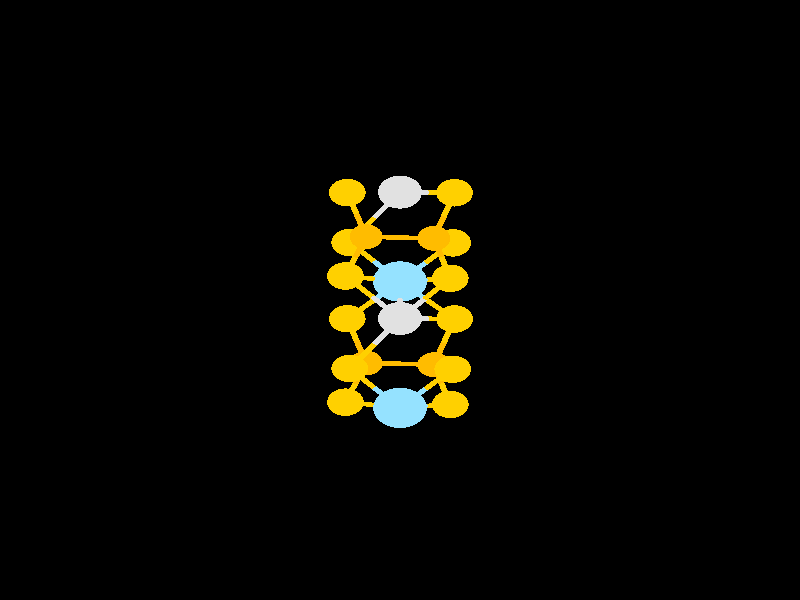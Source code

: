#include "colors.inc"
#include "finish.inc"

global_settings {assumed_gamma 1 max_trace_level 6}
background {color White transmit 1.0}
camera {orthographic
  right -26.25*x up 26.25*y
  direction 1.00*z
  location <0,0,50.00> look_at <0,0,0>}


light_source {<  2.00,   3.00,  40.00> color White
  area_light <0.70, 0, 0>, <0, 0.70, 0>, 3, 3
  adaptive 1 jitter}
// no fog
#declare simple = finish {phong 0.7}
#declare pale = finish {ambient 0.5 diffuse 0.85 roughness 0.001 specular 0.200 }
#declare intermediate = finish {ambient 0.3 diffuse 0.6 specular 0.1 roughness 0.04}
#declare vmd = finish {ambient 0.0 diffuse 0.65 phong 0.1 phong_size 40.0 specular 0.5 }
#declare jmol = finish {ambient 0.2 diffuse 0.6 specular 1 roughness 0.001 metallic}
#declare ase2 = finish {ambient 0.05 brilliance 3 diffuse 0.6 metallic specular 0.7 roughness 0.04 reflection 0.15}
#declare ase3 = finish {ambient 0.15 brilliance 2 diffuse 0.6 metallic specular 1.0 roughness 0.001 reflection 0.0}
#declare glass = finish {ambient 0.05 diffuse 0.3 specular 1.0 roughness 0.001}
#declare glass2 = finish {ambient 0.01 diffuse 0.3 specular 1.0 reflection 0.25 roughness 0.001}
#declare Rcell = 0.000;
#declare Rbond = 0.100;

#macro atom(LOC, R, COL, TRANS, FIN)
  sphere{LOC, R texture{pigment{color COL transmit TRANS} finish{FIN}}}
#end
#macro constrain(LOC, R, COL, TRANS FIN)
union{torus{R, Rcell rotate 45*z texture{pigment{color COL transmit TRANS} finish{FIN}}}
     torus{R, Rcell rotate -45*z texture{pigment{color COL transmit TRANS} finish{FIN}}}
     translate LOC}
#end

cylinder {< 12.50, -12.50, -25.00>, < 12.50, -12.50,   0.00>, Rcell pigment {Black}}
cylinder {< 12.50,  12.50, -25.00>, < 12.50,  12.50,   0.00>, Rcell pigment {Black}}
cylinder {<-12.50,  12.50, -25.00>, <-12.50,  12.50,   0.00>, Rcell pigment {Black}}
cylinder {<-12.50, -12.50, -25.00>, <-12.50, -12.50,   0.00>, Rcell pigment {Black}}
cylinder {< 12.50, -12.50, -25.00>, < 12.50,  12.50, -25.00>, Rcell pigment {Black}}
cylinder {< 12.50, -12.50,   0.00>, < 12.50,  12.50,   0.00>, Rcell pigment {Black}}
cylinder {<-12.50, -12.50,   0.00>, <-12.50,  12.50,   0.00>, Rcell pigment {Black}}
cylinder {<-12.50, -12.50, -25.00>, <-12.50,  12.50, -25.00>, Rcell pigment {Black}}
cylinder {< 12.50, -12.50, -25.00>, <-12.50, -12.50, -25.00>, Rcell pigment {Black}}
cylinder {< 12.50, -12.50,   0.00>, <-12.50, -12.50,   0.00>, Rcell pigment {Black}}
cylinder {< 12.50,  12.50,   0.00>, <-12.50,  12.50,   0.00>, Rcell pigment {Black}}
cylinder {< 12.50,  12.50, -25.00>, <-12.50,  12.50, -25.00>, Rcell pigment {Black}}
atom(< -1.11,  -2.76, -17.39>, 0.54, rgb <1.00, 0.50, 0.00>, 0.0, ase3) // #0
atom(<  1.11,  -2.83, -17.43>, 0.54, rgb <1.00, 0.50, 0.00>, 0.0, ase3) // #1
atom(<  0.00,  -4.72, -14.08>, 0.88, rgb <0.30, 0.76, 1.00>, 0.0, ase3) // #2
atom(< -1.11,  -2.76, -11.01>, 0.54, rgb <1.00, 0.50, 0.00>, 0.0, ase3) // #3
atom(<  1.11,  -2.83, -11.05>, 0.54, rgb <1.00, 0.50, 0.00>, 0.0, ase3) // #4
atom(<  0.00,   0.81, -17.27>, 0.88, rgb <0.30, 0.76, 1.00>, 0.0, ase3) // #5
atom(< -1.73,  -0.82, -18.27>, 0.60, rgb <1.00, 0.63, 0.00>, 0.0, ase3) // #6
atom(< -0.00,  -0.81, -14.46>, 0.72, rgb <0.75, 0.75, 0.75>, 0.0, ase3) // #7
atom(< -1.65,  -3.00, -15.24>, 0.60, rgb <1.00, 0.63, 0.00>, 0.0, ase3) // #8
atom(< -1.79,  -4.47, -12.32>, 0.60, rgb <1.00, 0.63, 0.00>, 0.0, ase3) // #9
atom(<  1.73,  -3.03, -13.17>, 0.60, rgb <1.00, 0.63, 0.00>, 0.0, ase3) // #10
atom(<  1.79,  -0.83, -16.60>, 0.60, rgb <1.00, 0.63, 0.00>, 0.0, ase3) // #11
atom(<  1.65,  -4.57, -16.14>, 0.60, rgb <1.00, 0.63, 0.00>, 0.0, ase3) // #12
atom(< -1.11,   2.77, -14.20>, 0.54, rgb <1.00, 0.50, 0.00>, 0.0, ase3) // #13
atom(<  1.11,   2.70, -14.24>, 0.54, rgb <1.00, 0.50, 0.00>, 0.0, ase3) // #14
atom(< -0.00,   4.72, -17.65>, 0.72, rgb <0.75, 0.75, 0.75>, 0.0, ase3) // #15
atom(< -1.65,   2.52, -18.43>, 0.60, rgb <1.00, 0.63, 0.00>, 0.0, ase3) // #16
atom(< -1.79,   1.05, -15.51>, 0.60, rgb <1.00, 0.63, 0.00>, 0.0, ase3) // #17
atom(<  1.73,   2.50, -16.36>, 0.60, rgb <1.00, 0.63, 0.00>, 0.0, ase3) // #18
atom(<  0.00,  -4.72,  -7.70>, 0.88, rgb <0.30, 0.76, 1.00>, 0.0, ase3) // #19
atom(<  0.00,   0.81, -10.89>, 0.88, rgb <0.30, 0.76, 1.00>, 0.0, ase3) // #20
atom(< -1.73,  -0.82, -11.89>, 0.60, rgb <1.00, 0.63, 0.00>, 0.0, ase3) // #21
atom(< -0.00,  -0.81,  -8.08>, 0.72, rgb <0.75, 0.75, 0.75>, 0.0, ase3) // #22
atom(< -1.65,  -3.00,  -8.86>, 0.60, rgb <1.00, 0.63, 0.00>, 0.0, ase3) // #23
atom(<  1.73,  -3.03,  -6.79>, 0.60, rgb <1.00, 0.63, 0.00>, 0.0, ase3) // #24
atom(<  1.79,  -0.83, -10.22>, 0.60, rgb <1.00, 0.63, 0.00>, 0.0, ase3) // #25
atom(<  1.65,  -4.57,  -9.76>, 0.60, rgb <1.00, 0.63, 0.00>, 0.0, ase3) // #26
atom(< -1.11,   2.77,  -7.82>, 0.54, rgb <1.00, 0.50, 0.00>, 0.0, ase3) // #27
atom(<  1.11,   2.70,  -7.86>, 0.54, rgb <1.00, 0.50, 0.00>, 0.0, ase3) // #28
atom(< -1.73,   4.70, -15.08>, 0.60, rgb <1.00, 0.63, 0.00>, 0.0, ase3) // #29
atom(< -0.00,   4.72, -11.27>, 0.72, rgb <0.75, 0.75, 0.75>, 0.0, ase3) // #30
atom(< -1.65,   2.52, -12.05>, 0.60, rgb <1.00, 0.63, 0.00>, 0.0, ase3) // #31
atom(< -1.79,   1.05,  -9.13>, 0.60, rgb <1.00, 0.63, 0.00>, 0.0, ase3) // #32
atom(<  1.73,   2.50,  -9.98>, 0.60, rgb <1.00, 0.63, 0.00>, 0.0, ase3) // #33
atom(<  1.79,   4.69, -13.41>, 0.60, rgb <1.00, 0.63, 0.00>, 0.0, ase3) // #34
atom(<  1.65,   0.95, -12.95>, 0.60, rgb <1.00, 0.63, 0.00>, 0.0, ase3) // #35
atom(< -1.73,   4.70,  -8.70>, 0.60, rgb <1.00, 0.63, 0.00>, 0.0, ase3) // #36
atom(<  1.79,   4.69,  -7.03>, 0.60, rgb <1.00, 0.63, 0.00>, 0.0, ase3) // #37
atom(<  1.65,   0.95,  -6.57>, 0.60, rgb <1.00, 0.63, 0.00>, 0.0, ase3) // #38
cylinder {< -1.11,  -2.76, -17.39>, < -1.38,  -2.88, -16.31>, Rbond texture{pigment {color rgb <1.00, 0.50, 0.00> transmit 0.0} finish{ase3}}}
cylinder {< -1.65,  -3.00, -15.24>, < -1.38,  -2.88, -16.31>, Rbond texture{pigment {color rgb <1.00, 0.63, 0.00> transmit 0.0} finish{ase3}}}
cylinder {< -1.11,  -2.76, -17.39>, <  0.00,  -2.79, -17.41>, Rbond texture{pigment {color rgb <1.00, 0.50, 0.00> transmit 0.0} finish{ase3}}}
cylinder {<  1.11,  -2.83, -17.43>, <  0.00,  -2.79, -17.41>, Rbond texture{pigment {color rgb <1.00, 0.50, 0.00> transmit 0.0} finish{ase3}}}
cylinder {< -1.11,  -2.76, -17.39>, < -1.42,  -1.79, -17.83>, Rbond texture{pigment {color rgb <1.00, 0.50, 0.00> transmit 0.0} finish{ase3}}}
cylinder {< -1.73,  -0.82, -18.27>, < -1.42,  -1.79, -17.83>, Rbond texture{pigment {color rgb <1.00, 0.63, 0.00> transmit 0.0} finish{ase3}}}
cylinder {<  1.11,  -2.83, -17.43>, <  1.38,  -3.70, -16.79>, Rbond texture{pigment {color rgb <1.00, 0.50, 0.00> transmit 0.0} finish{ase3}}}
cylinder {<  1.65,  -4.57, -16.14>, <  1.38,  -3.70, -16.79>, Rbond texture{pigment {color rgb <1.00, 0.63, 0.00> transmit 0.0} finish{ase3}}}
cylinder {<  1.11,  -2.83, -17.43>, <  1.45,  -1.83, -17.01>, Rbond texture{pigment {color rgb <1.00, 0.50, 0.00> transmit 0.0} finish{ase3}}}
cylinder {<  1.79,  -0.83, -16.60>, <  1.45,  -1.83, -17.01>, Rbond texture{pigment {color rgb <1.00, 0.63, 0.00> transmit 0.0} finish{ase3}}}
cylinder {<  0.00,  -4.72, -14.08>, < -0.83,  -3.86, -14.66>, Rbond texture{pigment {color rgb <0.30, 0.76, 1.00> transmit 0.0} finish{ase3}}}
cylinder {< -1.65,  -3.00, -15.24>, < -0.83,  -3.86, -14.66>, Rbond texture{pigment {color rgb <1.00, 0.63, 0.00> transmit 0.0} finish{ase3}}}
cylinder {<  0.00,  -4.72, -14.08>, <  0.86,  -3.87, -13.62>, Rbond texture{pigment {color rgb <0.30, 0.76, 1.00> transmit 0.0} finish{ase3}}}
cylinder {<  1.73,  -3.03, -13.17>, <  0.86,  -3.87, -13.62>, Rbond texture{pigment {color rgb <1.00, 0.63, 0.00> transmit 0.0} finish{ase3}}}
cylinder {<  0.00,  -4.72, -14.08>, <  0.83,  -4.64, -15.11>, Rbond texture{pigment {color rgb <0.30, 0.76, 1.00> transmit 0.0} finish{ase3}}}
cylinder {<  1.65,  -4.57, -16.14>, <  0.83,  -4.64, -15.11>, Rbond texture{pigment {color rgb <1.00, 0.63, 0.00> transmit 0.0} finish{ase3}}}
cylinder {<  0.00,  -4.72, -14.08>, < -0.89,  -4.59, -13.20>, Rbond texture{pigment {color rgb <0.30, 0.76, 1.00> transmit 0.0} finish{ase3}}}
cylinder {< -1.79,  -4.47, -12.32>, < -0.89,  -4.59, -13.20>, Rbond texture{pigment {color rgb <1.00, 0.63, 0.00> transmit 0.0} finish{ase3}}}
cylinder {< -1.11,  -2.76, -11.01>, < -1.45,  -3.62, -11.66>, Rbond texture{pigment {color rgb <1.00, 0.50, 0.00> transmit 0.0} finish{ase3}}}
cylinder {< -1.79,  -4.47, -12.32>, < -1.45,  -3.62, -11.66>, Rbond texture{pigment {color rgb <1.00, 0.63, 0.00> transmit 0.0} finish{ase3}}}
cylinder {< -1.11,  -2.76, -11.01>, < -1.42,  -1.79, -11.45>, Rbond texture{pigment {color rgb <1.00, 0.50, 0.00> transmit 0.0} finish{ase3}}}
cylinder {< -1.73,  -0.82, -11.89>, < -1.42,  -1.79, -11.45>, Rbond texture{pigment {color rgb <1.00, 0.63, 0.00> transmit 0.0} finish{ase3}}}
cylinder {< -1.11,  -2.76, -11.01>, < -1.38,  -2.88,  -9.93>, Rbond texture{pigment {color rgb <1.00, 0.50, 0.00> transmit 0.0} finish{ase3}}}
cylinder {< -1.65,  -3.00,  -8.86>, < -1.38,  -2.88,  -9.93>, Rbond texture{pigment {color rgb <1.00, 0.63, 0.00> transmit 0.0} finish{ase3}}}
cylinder {< -1.11,  -2.76, -11.01>, <  0.00,  -2.79, -11.03>, Rbond texture{pigment {color rgb <1.00, 0.50, 0.00> transmit 0.0} finish{ase3}}}
cylinder {<  1.11,  -2.83, -11.05>, <  0.00,  -2.79, -11.03>, Rbond texture{pigment {color rgb <1.00, 0.50, 0.00> transmit 0.0} finish{ase3}}}
cylinder {<  1.11,  -2.83, -11.05>, <  1.42,  -2.93, -12.11>, Rbond texture{pigment {color rgb <1.00, 0.50, 0.00> transmit 0.0} finish{ase3}}}
cylinder {<  1.73,  -3.03, -13.17>, <  1.42,  -2.93, -12.11>, Rbond texture{pigment {color rgb <1.00, 0.63, 0.00> transmit 0.0} finish{ase3}}}
cylinder {<  1.11,  -2.83, -11.05>, <  1.38,  -3.70, -10.41>, Rbond texture{pigment {color rgb <1.00, 0.50, 0.00> transmit 0.0} finish{ase3}}}
cylinder {<  1.65,  -4.57,  -9.76>, <  1.38,  -3.70, -10.41>, Rbond texture{pigment {color rgb <1.00, 0.63, 0.00> transmit 0.0} finish{ase3}}}
cylinder {<  1.11,  -2.83, -11.05>, <  1.45,  -1.83, -10.63>, Rbond texture{pigment {color rgb <1.00, 0.50, 0.00> transmit 0.0} finish{ase3}}}
cylinder {<  1.79,  -0.83, -10.22>, <  1.45,  -1.83, -10.63>, Rbond texture{pigment {color rgb <1.00, 0.63, 0.00> transmit 0.0} finish{ase3}}}
cylinder {<  0.00,   0.81, -17.27>, < -0.00,   0.00, -15.87>, Rbond texture{pigment {color rgb <0.30, 0.76, 1.00> transmit 0.0} finish{ase3}}}
cylinder {< -0.00,  -0.81, -14.46>, < -0.00,   0.00, -15.87>, Rbond texture{pigment {color rgb <0.75, 0.75, 0.75> transmit 0.0} finish{ase3}}}
cylinder {<  0.00,   0.81, -17.27>, < -0.86,  -0.01, -17.77>, Rbond texture{pigment {color rgb <0.30, 0.76, 1.00> transmit 0.0} finish{ase3}}}
cylinder {< -1.73,  -0.82, -18.27>, < -0.86,  -0.01, -17.77>, Rbond texture{pigment {color rgb <1.00, 0.63, 0.00> transmit 0.0} finish{ase3}}}
cylinder {<  0.00,   0.81, -17.27>, <  0.89,  -0.01, -16.93>, Rbond texture{pigment {color rgb <0.30, 0.76, 1.00> transmit 0.0} finish{ase3}}}
cylinder {<  1.79,  -0.83, -16.60>, <  0.89,  -0.01, -16.93>, Rbond texture{pigment {color rgb <1.00, 0.63, 0.00> transmit 0.0} finish{ase3}}}
cylinder {<  0.00,   0.81, -17.27>, <  0.86,   1.65, -16.81>, Rbond texture{pigment {color rgb <0.30, 0.76, 1.00> transmit 0.0} finish{ase3}}}
cylinder {<  1.73,   2.50, -16.36>, <  0.86,   1.65, -16.81>, Rbond texture{pigment {color rgb <1.00, 0.63, 0.00> transmit 0.0} finish{ase3}}}
cylinder {<  0.00,   0.81, -17.27>, < -0.89,   0.93, -16.39>, Rbond texture{pigment {color rgb <0.30, 0.76, 1.00> transmit 0.0} finish{ase3}}}
cylinder {< -1.79,   1.05, -15.51>, < -0.89,   0.93, -16.39>, Rbond texture{pigment {color rgb <1.00, 0.63, 0.00> transmit 0.0} finish{ase3}}}
cylinder {<  0.00,   0.81, -17.27>, < -0.83,   1.67, -17.85>, Rbond texture{pigment {color rgb <0.30, 0.76, 1.00> transmit 0.0} finish{ase3}}}
cylinder {< -1.65,   2.52, -18.43>, < -0.83,   1.67, -17.85>, Rbond texture{pigment {color rgb <1.00, 0.63, 0.00> transmit 0.0} finish{ase3}}}
cylinder {< -0.00,  -0.81, -14.46>, < -0.83,  -1.91, -14.85>, Rbond texture{pigment {color rgb <0.75, 0.75, 0.75> transmit 0.0} finish{ase3}}}
cylinder {< -1.65,  -3.00, -15.24>, < -0.83,  -1.91, -14.85>, Rbond texture{pigment {color rgb <1.00, 0.63, 0.00> transmit 0.0} finish{ase3}}}
cylinder {< -0.00,  -0.81, -14.46>, <  0.89,  -0.82, -15.53>, Rbond texture{pigment {color rgb <0.75, 0.75, 0.75> transmit 0.0} finish{ase3}}}
cylinder {<  1.79,  -0.83, -16.60>, <  0.89,  -0.82, -15.53>, Rbond texture{pigment {color rgb <1.00, 0.63, 0.00> transmit 0.0} finish{ase3}}}
cylinder {< -0.00,  -0.81, -14.46>, <  0.83,   0.07, -13.71>, Rbond texture{pigment {color rgb <0.75, 0.75, 0.75> transmit 0.0} finish{ase3}}}
cylinder {<  1.65,   0.95, -12.95>, <  0.83,   0.07, -13.71>, Rbond texture{pigment {color rgb <1.00, 0.63, 0.00> transmit 0.0} finish{ase3}}}
cylinder {< -0.00,  -0.81, -14.46>, < -0.89,   0.12, -14.99>, Rbond texture{pigment {color rgb <0.75, 0.75, 0.75> transmit 0.0} finish{ase3}}}
cylinder {< -1.79,   1.05, -15.51>, < -0.89,   0.12, -14.99>, Rbond texture{pigment {color rgb <1.00, 0.63, 0.00> transmit 0.0} finish{ase3}}}
cylinder {< -1.11,   2.77, -14.20>, < -1.45,   1.91, -14.85>, Rbond texture{pigment {color rgb <1.00, 0.50, 0.00> transmit 0.0} finish{ase3}}}
cylinder {< -1.79,   1.05, -15.51>, < -1.45,   1.91, -14.85>, Rbond texture{pigment {color rgb <1.00, 0.63, 0.00> transmit 0.0} finish{ase3}}}
cylinder {< -1.11,   2.77, -14.20>, <  0.00,   2.73, -14.22>, Rbond texture{pigment {color rgb <1.00, 0.50, 0.00> transmit 0.0} finish{ase3}}}
cylinder {<  1.11,   2.70, -14.24>, <  0.00,   2.73, -14.22>, Rbond texture{pigment {color rgb <1.00, 0.50, 0.00> transmit 0.0} finish{ase3}}}
cylinder {< -1.11,   2.77, -14.20>, < -1.42,   3.74, -14.64>, Rbond texture{pigment {color rgb <1.00, 0.50, 0.00> transmit 0.0} finish{ase3}}}
cylinder {< -1.73,   4.70, -15.08>, < -1.42,   3.74, -14.64>, Rbond texture{pigment {color rgb <1.00, 0.63, 0.00> transmit 0.0} finish{ase3}}}
cylinder {< -1.11,   2.77, -14.20>, < -1.38,   2.65, -13.12>, Rbond texture{pigment {color rgb <1.00, 0.50, 0.00> transmit 0.0} finish{ase3}}}
cylinder {< -1.65,   2.52, -12.05>, < -1.38,   2.65, -13.12>, Rbond texture{pigment {color rgb <1.00, 0.63, 0.00> transmit 0.0} finish{ase3}}}
cylinder {<  1.11,   2.70, -14.24>, <  1.38,   1.83, -13.60>, Rbond texture{pigment {color rgb <1.00, 0.50, 0.00> transmit 0.0} finish{ase3}}}
cylinder {<  1.65,   0.95, -12.95>, <  1.38,   1.83, -13.60>, Rbond texture{pigment {color rgb <1.00, 0.63, 0.00> transmit 0.0} finish{ase3}}}
cylinder {<  1.11,   2.70, -14.24>, <  1.42,   2.60, -15.30>, Rbond texture{pigment {color rgb <1.00, 0.50, 0.00> transmit 0.0} finish{ase3}}}
cylinder {<  1.73,   2.50, -16.36>, <  1.42,   2.60, -15.30>, Rbond texture{pigment {color rgb <1.00, 0.63, 0.00> transmit 0.0} finish{ase3}}}
cylinder {<  1.11,   2.70, -14.24>, <  1.45,   3.69, -13.82>, Rbond texture{pigment {color rgb <1.00, 0.50, 0.00> transmit 0.0} finish{ase3}}}
cylinder {<  1.79,   4.69, -13.41>, <  1.45,   3.69, -13.82>, Rbond texture{pigment {color rgb <1.00, 0.63, 0.00> transmit 0.0} finish{ase3}}}
cylinder {< -0.00,   4.72, -17.65>, < -0.83,   3.62, -18.04>, Rbond texture{pigment {color rgb <0.75, 0.75, 0.75> transmit 0.0} finish{ase3}}}
cylinder {< -1.65,   2.52, -18.43>, < -0.83,   3.62, -18.04>, Rbond texture{pigment {color rgb <1.00, 0.63, 0.00> transmit 0.0} finish{ase3}}}
cylinder {<  0.00,  -4.72,  -7.70>, <  0.83,  -4.64,  -8.73>, Rbond texture{pigment {color rgb <0.30, 0.76, 1.00> transmit 0.0} finish{ase3}}}
cylinder {<  1.65,  -4.57,  -9.76>, <  0.83,  -4.64,  -8.73>, Rbond texture{pigment {color rgb <1.00, 0.63, 0.00> transmit 0.0} finish{ase3}}}
cylinder {<  0.00,  -4.72,  -7.70>, < -0.83,  -3.86,  -8.28>, Rbond texture{pigment {color rgb <0.30, 0.76, 1.00> transmit 0.0} finish{ase3}}}
cylinder {< -1.65,  -3.00,  -8.86>, < -0.83,  -3.86,  -8.28>, Rbond texture{pigment {color rgb <1.00, 0.63, 0.00> transmit 0.0} finish{ase3}}}
cylinder {<  0.00,  -4.72,  -7.70>, <  0.86,  -3.87,  -7.24>, Rbond texture{pigment {color rgb <0.30, 0.76, 1.00> transmit 0.0} finish{ase3}}}
cylinder {<  1.73,  -3.03,  -6.79>, <  0.86,  -3.87,  -7.24>, Rbond texture{pigment {color rgb <1.00, 0.63, 0.00> transmit 0.0} finish{ase3}}}
cylinder {<  0.00,   0.81, -10.89>, <  0.83,   0.88, -11.92>, Rbond texture{pigment {color rgb <0.30, 0.76, 1.00> transmit 0.0} finish{ase3}}}
cylinder {<  1.65,   0.95, -12.95>, <  0.83,   0.88, -11.92>, Rbond texture{pigment {color rgb <1.00, 0.63, 0.00> transmit 0.0} finish{ase3}}}
cylinder {<  0.00,   0.81, -10.89>, < -0.86,  -0.01, -11.39>, Rbond texture{pigment {color rgb <0.30, 0.76, 1.00> transmit 0.0} finish{ase3}}}
cylinder {< -1.73,  -0.82, -11.89>, < -0.86,  -0.01, -11.39>, Rbond texture{pigment {color rgb <1.00, 0.63, 0.00> transmit 0.0} finish{ase3}}}
cylinder {<  0.00,   0.81, -10.89>, <  0.89,  -0.01, -10.55>, Rbond texture{pigment {color rgb <0.30, 0.76, 1.00> transmit 0.0} finish{ase3}}}
cylinder {<  1.79,  -0.83, -10.22>, <  0.89,  -0.01, -10.55>, Rbond texture{pigment {color rgb <1.00, 0.63, 0.00> transmit 0.0} finish{ase3}}}
cylinder {<  0.00,   0.81, -10.89>, < -0.00,   0.00,  -9.49>, Rbond texture{pigment {color rgb <0.30, 0.76, 1.00> transmit 0.0} finish{ase3}}}
cylinder {< -0.00,  -0.81,  -8.08>, < -0.00,   0.00,  -9.49>, Rbond texture{pigment {color rgb <0.75, 0.75, 0.75> transmit 0.0} finish{ase3}}}
cylinder {<  0.00,   0.81, -10.89>, < -0.83,   1.67, -11.47>, Rbond texture{pigment {color rgb <0.30, 0.76, 1.00> transmit 0.0} finish{ase3}}}
cylinder {< -1.65,   2.52, -12.05>, < -0.83,   1.67, -11.47>, Rbond texture{pigment {color rgb <1.00, 0.63, 0.00> transmit 0.0} finish{ase3}}}
cylinder {<  0.00,   0.81, -10.89>, < -0.89,   0.93, -10.01>, Rbond texture{pigment {color rgb <0.30, 0.76, 1.00> transmit 0.0} finish{ase3}}}
cylinder {< -1.79,   1.05,  -9.13>, < -0.89,   0.93, -10.01>, Rbond texture{pigment {color rgb <1.00, 0.63, 0.00> transmit 0.0} finish{ase3}}}
cylinder {<  0.00,   0.81, -10.89>, <  0.86,   1.65, -10.43>, Rbond texture{pigment {color rgb <0.30, 0.76, 1.00> transmit 0.0} finish{ase3}}}
cylinder {<  1.73,   2.50,  -9.98>, <  0.86,   1.65, -10.43>, Rbond texture{pigment {color rgb <1.00, 0.63, 0.00> transmit 0.0} finish{ase3}}}
cylinder {< -0.00,  -0.81,  -8.08>, < -0.83,  -1.91,  -8.47>, Rbond texture{pigment {color rgb <0.75, 0.75, 0.75> transmit 0.0} finish{ase3}}}
cylinder {< -1.65,  -3.00,  -8.86>, < -0.83,  -1.91,  -8.47>, Rbond texture{pigment {color rgb <1.00, 0.63, 0.00> transmit 0.0} finish{ase3}}}
cylinder {< -0.00,  -0.81,  -8.08>, <  0.89,  -0.82,  -9.15>, Rbond texture{pigment {color rgb <0.75, 0.75, 0.75> transmit 0.0} finish{ase3}}}
cylinder {<  1.79,  -0.83, -10.22>, <  0.89,  -0.82,  -9.15>, Rbond texture{pigment {color rgb <1.00, 0.63, 0.00> transmit 0.0} finish{ase3}}}
cylinder {< -0.00,  -0.81,  -8.08>, < -0.89,   0.12,  -8.61>, Rbond texture{pigment {color rgb <0.75, 0.75, 0.75> transmit 0.0} finish{ase3}}}
cylinder {< -1.79,   1.05,  -9.13>, < -0.89,   0.12,  -8.61>, Rbond texture{pigment {color rgb <1.00, 0.63, 0.00> transmit 0.0} finish{ase3}}}
cylinder {< -0.00,  -0.81,  -8.08>, <  0.83,   0.07,  -7.33>, Rbond texture{pigment {color rgb <0.75, 0.75, 0.75> transmit 0.0} finish{ase3}}}
cylinder {<  1.65,   0.95,  -6.57>, <  0.83,   0.07,  -7.33>, Rbond texture{pigment {color rgb <1.00, 0.63, 0.00> transmit 0.0} finish{ase3}}}
cylinder {< -1.11,   2.77,  -7.82>, < -1.45,   1.91,  -8.47>, Rbond texture{pigment {color rgb <1.00, 0.50, 0.00> transmit 0.0} finish{ase3}}}
cylinder {< -1.79,   1.05,  -9.13>, < -1.45,   1.91,  -8.47>, Rbond texture{pigment {color rgb <1.00, 0.63, 0.00> transmit 0.0} finish{ase3}}}
cylinder {< -1.11,   2.77,  -7.82>, <  0.00,   2.73,  -7.84>, Rbond texture{pigment {color rgb <1.00, 0.50, 0.00> transmit 0.0} finish{ase3}}}
cylinder {<  1.11,   2.70,  -7.86>, <  0.00,   2.73,  -7.84>, Rbond texture{pigment {color rgb <1.00, 0.50, 0.00> transmit 0.0} finish{ase3}}}
cylinder {< -1.11,   2.77,  -7.82>, < -1.42,   3.74,  -8.26>, Rbond texture{pigment {color rgb <1.00, 0.50, 0.00> transmit 0.0} finish{ase3}}}
cylinder {< -1.73,   4.70,  -8.70>, < -1.42,   3.74,  -8.26>, Rbond texture{pigment {color rgb <1.00, 0.63, 0.00> transmit 0.0} finish{ase3}}}
cylinder {<  1.11,   2.70,  -7.86>, <  1.42,   2.60,  -8.92>, Rbond texture{pigment {color rgb <1.00, 0.50, 0.00> transmit 0.0} finish{ase3}}}
cylinder {<  1.73,   2.50,  -9.98>, <  1.42,   2.60,  -8.92>, Rbond texture{pigment {color rgb <1.00, 0.63, 0.00> transmit 0.0} finish{ase3}}}
cylinder {<  1.11,   2.70,  -7.86>, <  1.45,   3.69,  -7.44>, Rbond texture{pigment {color rgb <1.00, 0.50, 0.00> transmit 0.0} finish{ase3}}}
cylinder {<  1.79,   4.69,  -7.03>, <  1.45,   3.69,  -7.44>, Rbond texture{pigment {color rgb <1.00, 0.63, 0.00> transmit 0.0} finish{ase3}}}
cylinder {<  1.11,   2.70,  -7.86>, <  1.38,   1.83,  -7.22>, Rbond texture{pigment {color rgb <1.00, 0.50, 0.00> transmit 0.0} finish{ase3}}}
cylinder {<  1.65,   0.95,  -6.57>, <  1.38,   1.83,  -7.22>, Rbond texture{pigment {color rgb <1.00, 0.63, 0.00> transmit 0.0} finish{ase3}}}
cylinder {< -0.00,   4.72, -11.27>, <  0.89,   4.70, -12.34>, Rbond texture{pigment {color rgb <0.75, 0.75, 0.75> transmit 0.0} finish{ase3}}}
cylinder {<  1.79,   4.69, -13.41>, <  0.89,   4.70, -12.34>, Rbond texture{pigment {color rgb <1.00, 0.63, 0.00> transmit 0.0} finish{ase3}}}
cylinder {< -0.00,   4.72, -11.27>, < -0.83,   3.62, -11.66>, Rbond texture{pigment {color rgb <0.75, 0.75, 0.75> transmit 0.0} finish{ase3}}}
cylinder {< -1.65,   2.52, -12.05>, < -0.83,   3.62, -11.66>, Rbond texture{pigment {color rgb <1.00, 0.63, 0.00> transmit 0.0} finish{ase3}}}
// no constraints
